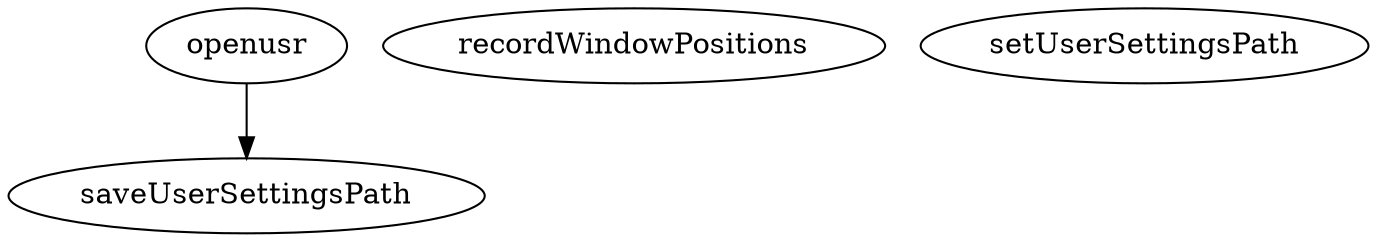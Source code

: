 /* Created by mdot for Matlab */
digraph m2html {
  openusr -> saveUserSettingsPath;

  openusr [URL="openusr.html"];
  recordWindowPositions [URL="recordWindowPositions.html"];
  saveUserSettingsPath [URL="saveUserSettingsPath.html"];
  setUserSettingsPath [URL="setUserSettingsPath.html"];
}